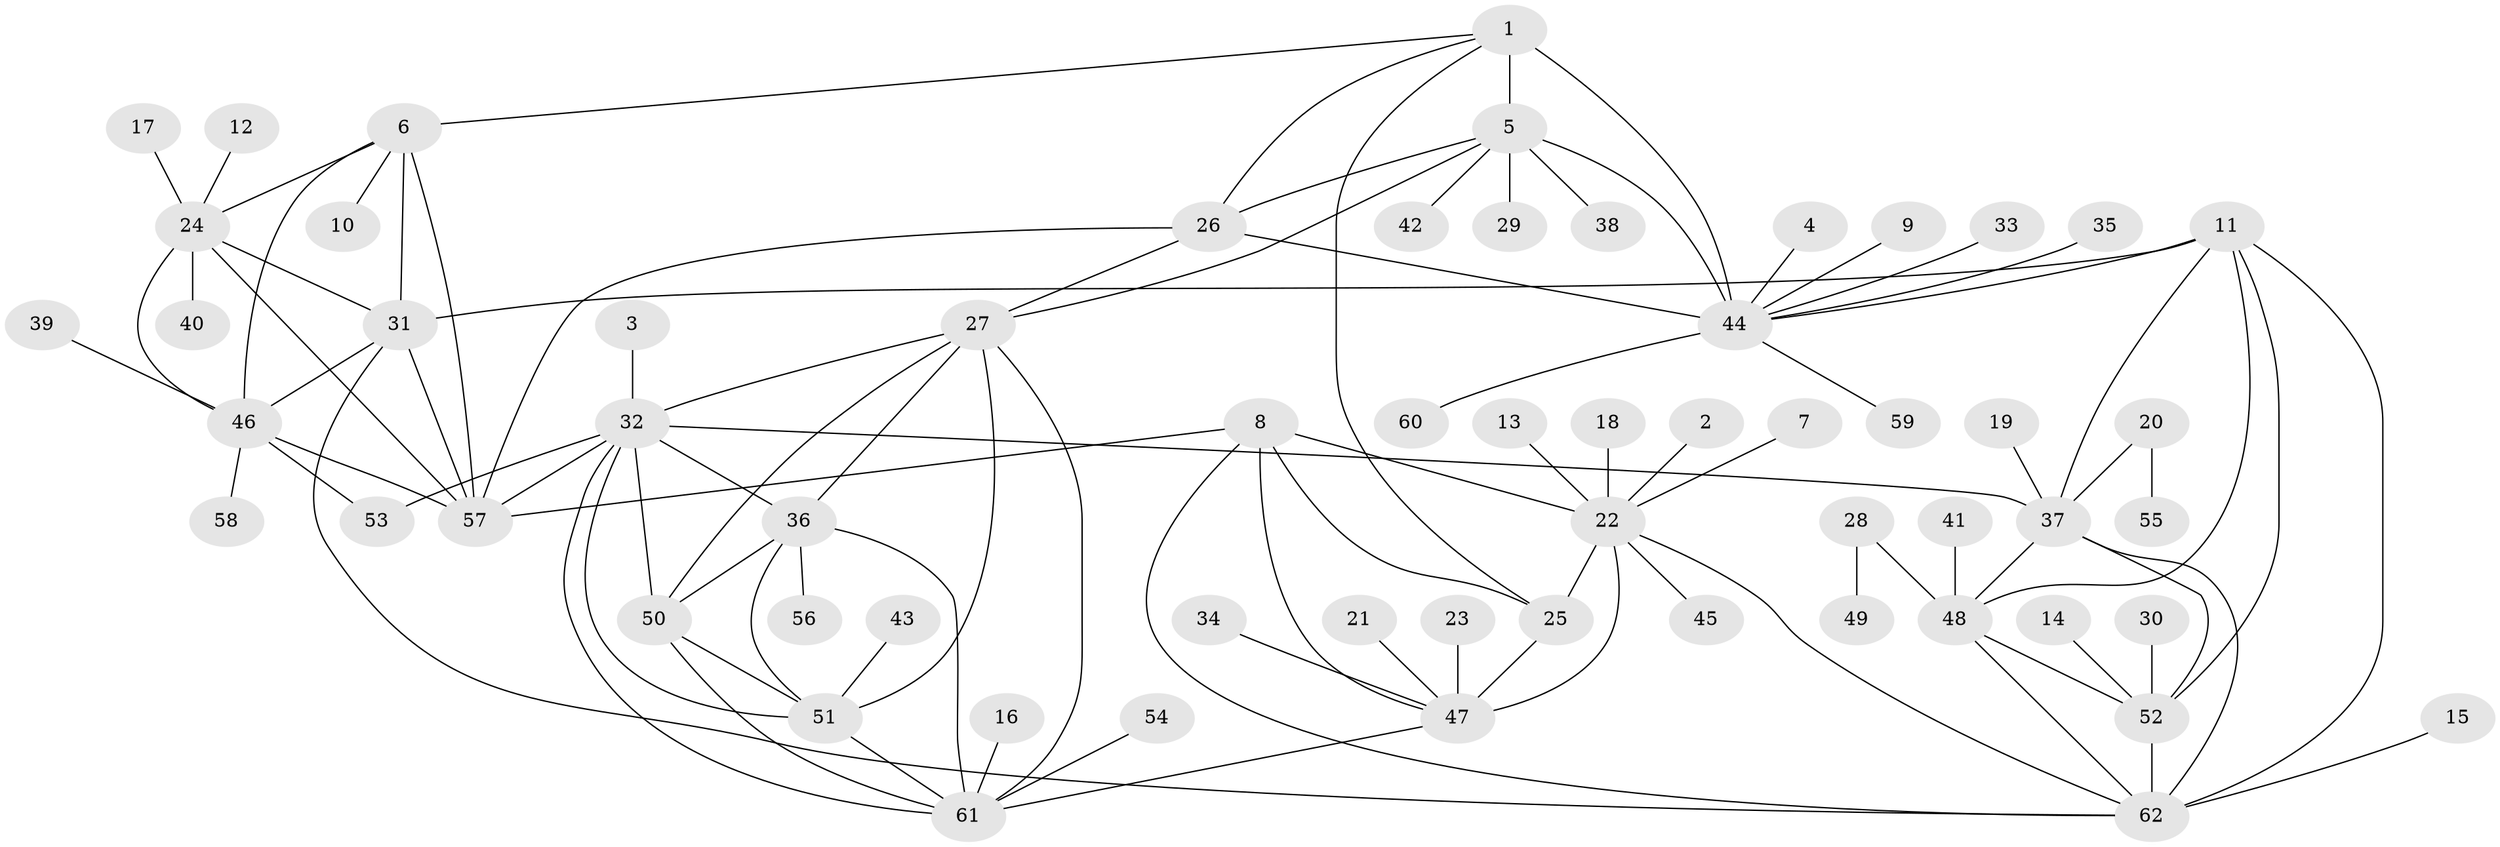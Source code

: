 // original degree distribution, {7: 0.03968253968253968, 8: 0.047619047619047616, 9: 0.07142857142857142, 11: 0.015873015873015872, 6: 0.015873015873015872, 10: 0.03968253968253968, 5: 0.007936507936507936, 3: 0.023809523809523808, 1: 0.6349206349206349, 4: 0.015873015873015872, 2: 0.0873015873015873}
// Generated by graph-tools (version 1.1) at 2025/37/03/04/25 23:37:41]
// undirected, 62 vertices, 100 edges
graph export_dot {
  node [color=gray90,style=filled];
  1;
  2;
  3;
  4;
  5;
  6;
  7;
  8;
  9;
  10;
  11;
  12;
  13;
  14;
  15;
  16;
  17;
  18;
  19;
  20;
  21;
  22;
  23;
  24;
  25;
  26;
  27;
  28;
  29;
  30;
  31;
  32;
  33;
  34;
  35;
  36;
  37;
  38;
  39;
  40;
  41;
  42;
  43;
  44;
  45;
  46;
  47;
  48;
  49;
  50;
  51;
  52;
  53;
  54;
  55;
  56;
  57;
  58;
  59;
  60;
  61;
  62;
  1 -- 5 [weight=2.0];
  1 -- 6 [weight=1.0];
  1 -- 25 [weight=1.0];
  1 -- 26 [weight=1.0];
  1 -- 44 [weight=2.0];
  2 -- 22 [weight=1.0];
  3 -- 32 [weight=1.0];
  4 -- 44 [weight=1.0];
  5 -- 26 [weight=2.0];
  5 -- 27 [weight=1.0];
  5 -- 29 [weight=1.0];
  5 -- 38 [weight=1.0];
  5 -- 42 [weight=1.0];
  5 -- 44 [weight=4.0];
  6 -- 10 [weight=1.0];
  6 -- 24 [weight=2.0];
  6 -- 31 [weight=2.0];
  6 -- 46 [weight=2.0];
  6 -- 57 [weight=2.0];
  7 -- 22 [weight=1.0];
  8 -- 22 [weight=3.0];
  8 -- 25 [weight=1.0];
  8 -- 47 [weight=1.0];
  8 -- 57 [weight=1.0];
  8 -- 62 [weight=1.0];
  9 -- 44 [weight=1.0];
  11 -- 31 [weight=1.0];
  11 -- 37 [weight=1.0];
  11 -- 44 [weight=1.0];
  11 -- 48 [weight=1.0];
  11 -- 52 [weight=1.0];
  11 -- 62 [weight=2.0];
  12 -- 24 [weight=1.0];
  13 -- 22 [weight=1.0];
  14 -- 52 [weight=1.0];
  15 -- 62 [weight=1.0];
  16 -- 61 [weight=1.0];
  17 -- 24 [weight=1.0];
  18 -- 22 [weight=1.0];
  19 -- 37 [weight=1.0];
  20 -- 37 [weight=1.0];
  20 -- 55 [weight=1.0];
  21 -- 47 [weight=1.0];
  22 -- 25 [weight=3.0];
  22 -- 45 [weight=1.0];
  22 -- 47 [weight=3.0];
  22 -- 62 [weight=1.0];
  23 -- 47 [weight=1.0];
  24 -- 31 [weight=1.0];
  24 -- 40 [weight=1.0];
  24 -- 46 [weight=1.0];
  24 -- 57 [weight=1.0];
  25 -- 47 [weight=1.0];
  26 -- 27 [weight=1.0];
  26 -- 44 [weight=2.0];
  26 -- 57 [weight=1.0];
  27 -- 32 [weight=1.0];
  27 -- 36 [weight=1.0];
  27 -- 50 [weight=1.0];
  27 -- 51 [weight=1.0];
  27 -- 61 [weight=1.0];
  28 -- 48 [weight=1.0];
  28 -- 49 [weight=1.0];
  30 -- 52 [weight=1.0];
  31 -- 46 [weight=1.0];
  31 -- 57 [weight=1.0];
  31 -- 62 [weight=1.0];
  32 -- 36 [weight=1.0];
  32 -- 37 [weight=1.0];
  32 -- 50 [weight=1.0];
  32 -- 51 [weight=1.0];
  32 -- 53 [weight=1.0];
  32 -- 57 [weight=1.0];
  32 -- 61 [weight=1.0];
  33 -- 44 [weight=1.0];
  34 -- 47 [weight=1.0];
  35 -- 44 [weight=1.0];
  36 -- 50 [weight=1.0];
  36 -- 51 [weight=1.0];
  36 -- 56 [weight=1.0];
  36 -- 61 [weight=1.0];
  37 -- 48 [weight=1.0];
  37 -- 52 [weight=1.0];
  37 -- 62 [weight=2.0];
  39 -- 46 [weight=1.0];
  41 -- 48 [weight=1.0];
  43 -- 51 [weight=1.0];
  44 -- 59 [weight=1.0];
  44 -- 60 [weight=1.0];
  46 -- 53 [weight=1.0];
  46 -- 57 [weight=1.0];
  46 -- 58 [weight=1.0];
  47 -- 61 [weight=1.0];
  48 -- 52 [weight=1.0];
  48 -- 62 [weight=2.0];
  50 -- 51 [weight=1.0];
  50 -- 61 [weight=1.0];
  51 -- 61 [weight=1.0];
  52 -- 62 [weight=2.0];
  54 -- 61 [weight=1.0];
}
